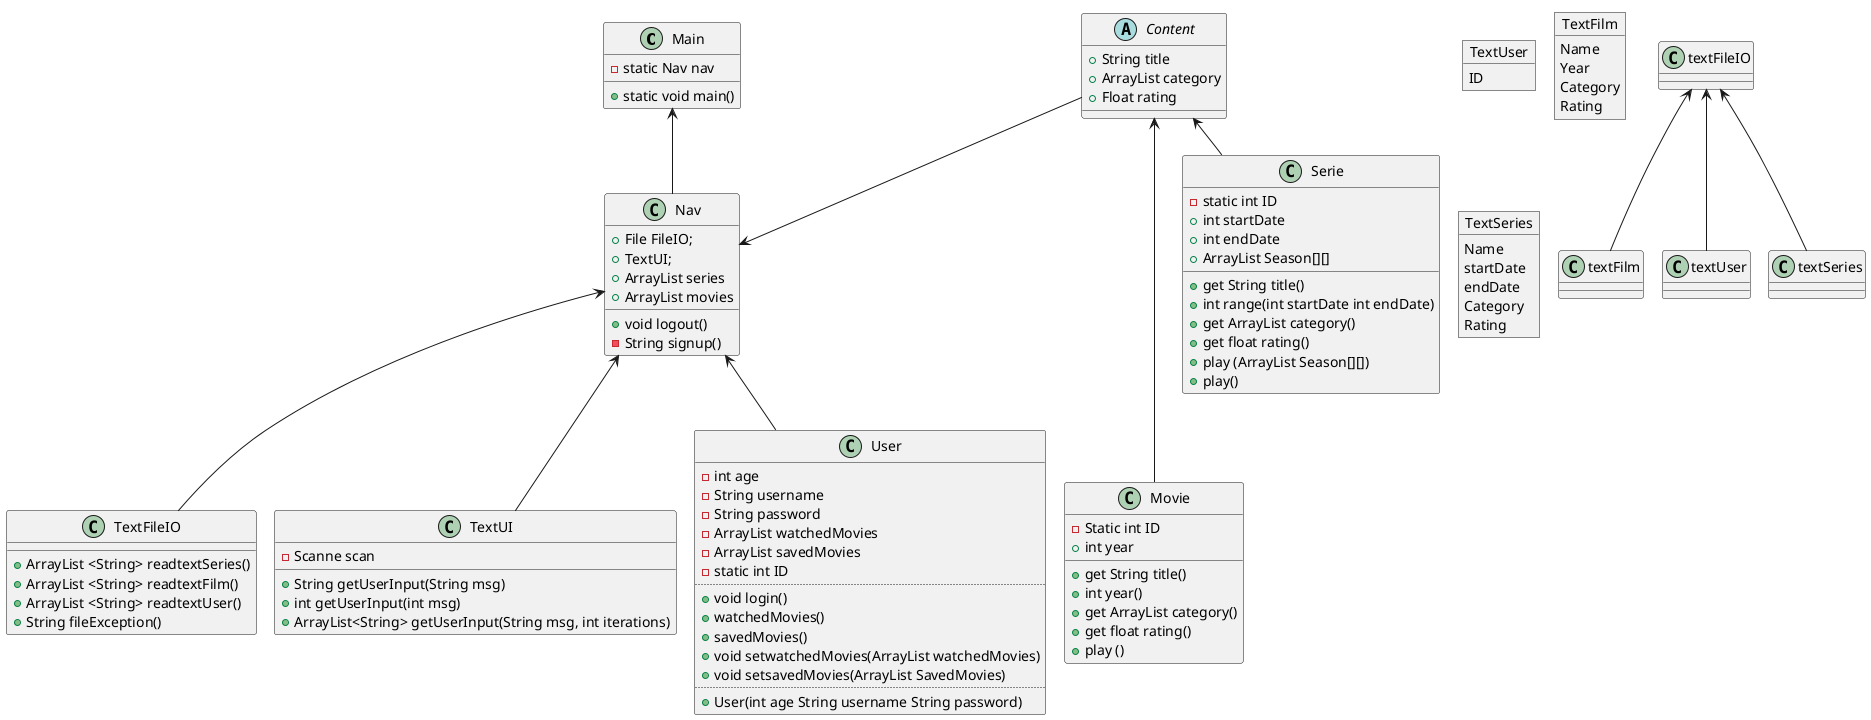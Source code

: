 @startuml
!pragma layout smetana
'https://plantuml.com/class-diagram

class Main{
- static Nav nav
+ static void main()

}

class Nav {
+ File FileIO;
+ TextUI;
+ ArrayList series
+ ArrayList movies
+ void logout()
- String signup()
}

Content --> Nav
Main <-- Nav

class TextFileIO{
+ ArrayList <String> readtextSeries()
+ ArrayList <String> readtextFilm()
+ ArrayList <String> readtextUser()
+ String fileException()
}

class TextUI{
- Scanne scan
+ String getUserInput(String msg)
+ int getUserInput(int msg)
+ ArrayList<String> getUserInput(String msg, int iterations)

}
class User{
- int age
- String username
- String password
- ArrayList watchedMovies
- ArrayList savedMovies
- static int ID
..
+ void login()
+ watchedMovies()
+ savedMovies()
+ void setwatchedMovies(ArrayList watchedMovies)
+ void setsavedMovies(ArrayList SavedMovies)
..
+ User(int age String username String password)
}

Nav <-- User
Nav <-- TextFileIO
Nav <-- TextUI

Content <--- Movie
Content <-down-  Serie

class Movie{
- Static int ID
+ int year
+ get String title()
+ int year()
+ get ArrayList category()
+ get float rating()
+ play ()
}

class Serie{
- static int ID
+ int startDate
+ int endDate
+ get String title()
+  int range(int startDate int endDate)
+ get ArrayList category()
+ get float rating()
+ ArrayList Season[][]
+ play (ArrayList Season[][])
+ play()
}


object TextUser{
ID
}

object TextFilm{
Name
Year
Category
Rating
}

object TextSeries{
Name
startDate
endDate
Category
Rating
}

abstract Content{
+ String title
+ ArrayList category
+ Float rating
}

textFileIO <-- textFilm
textFileIO <-- textUser
textFileIO <-- textSeries

@enduml